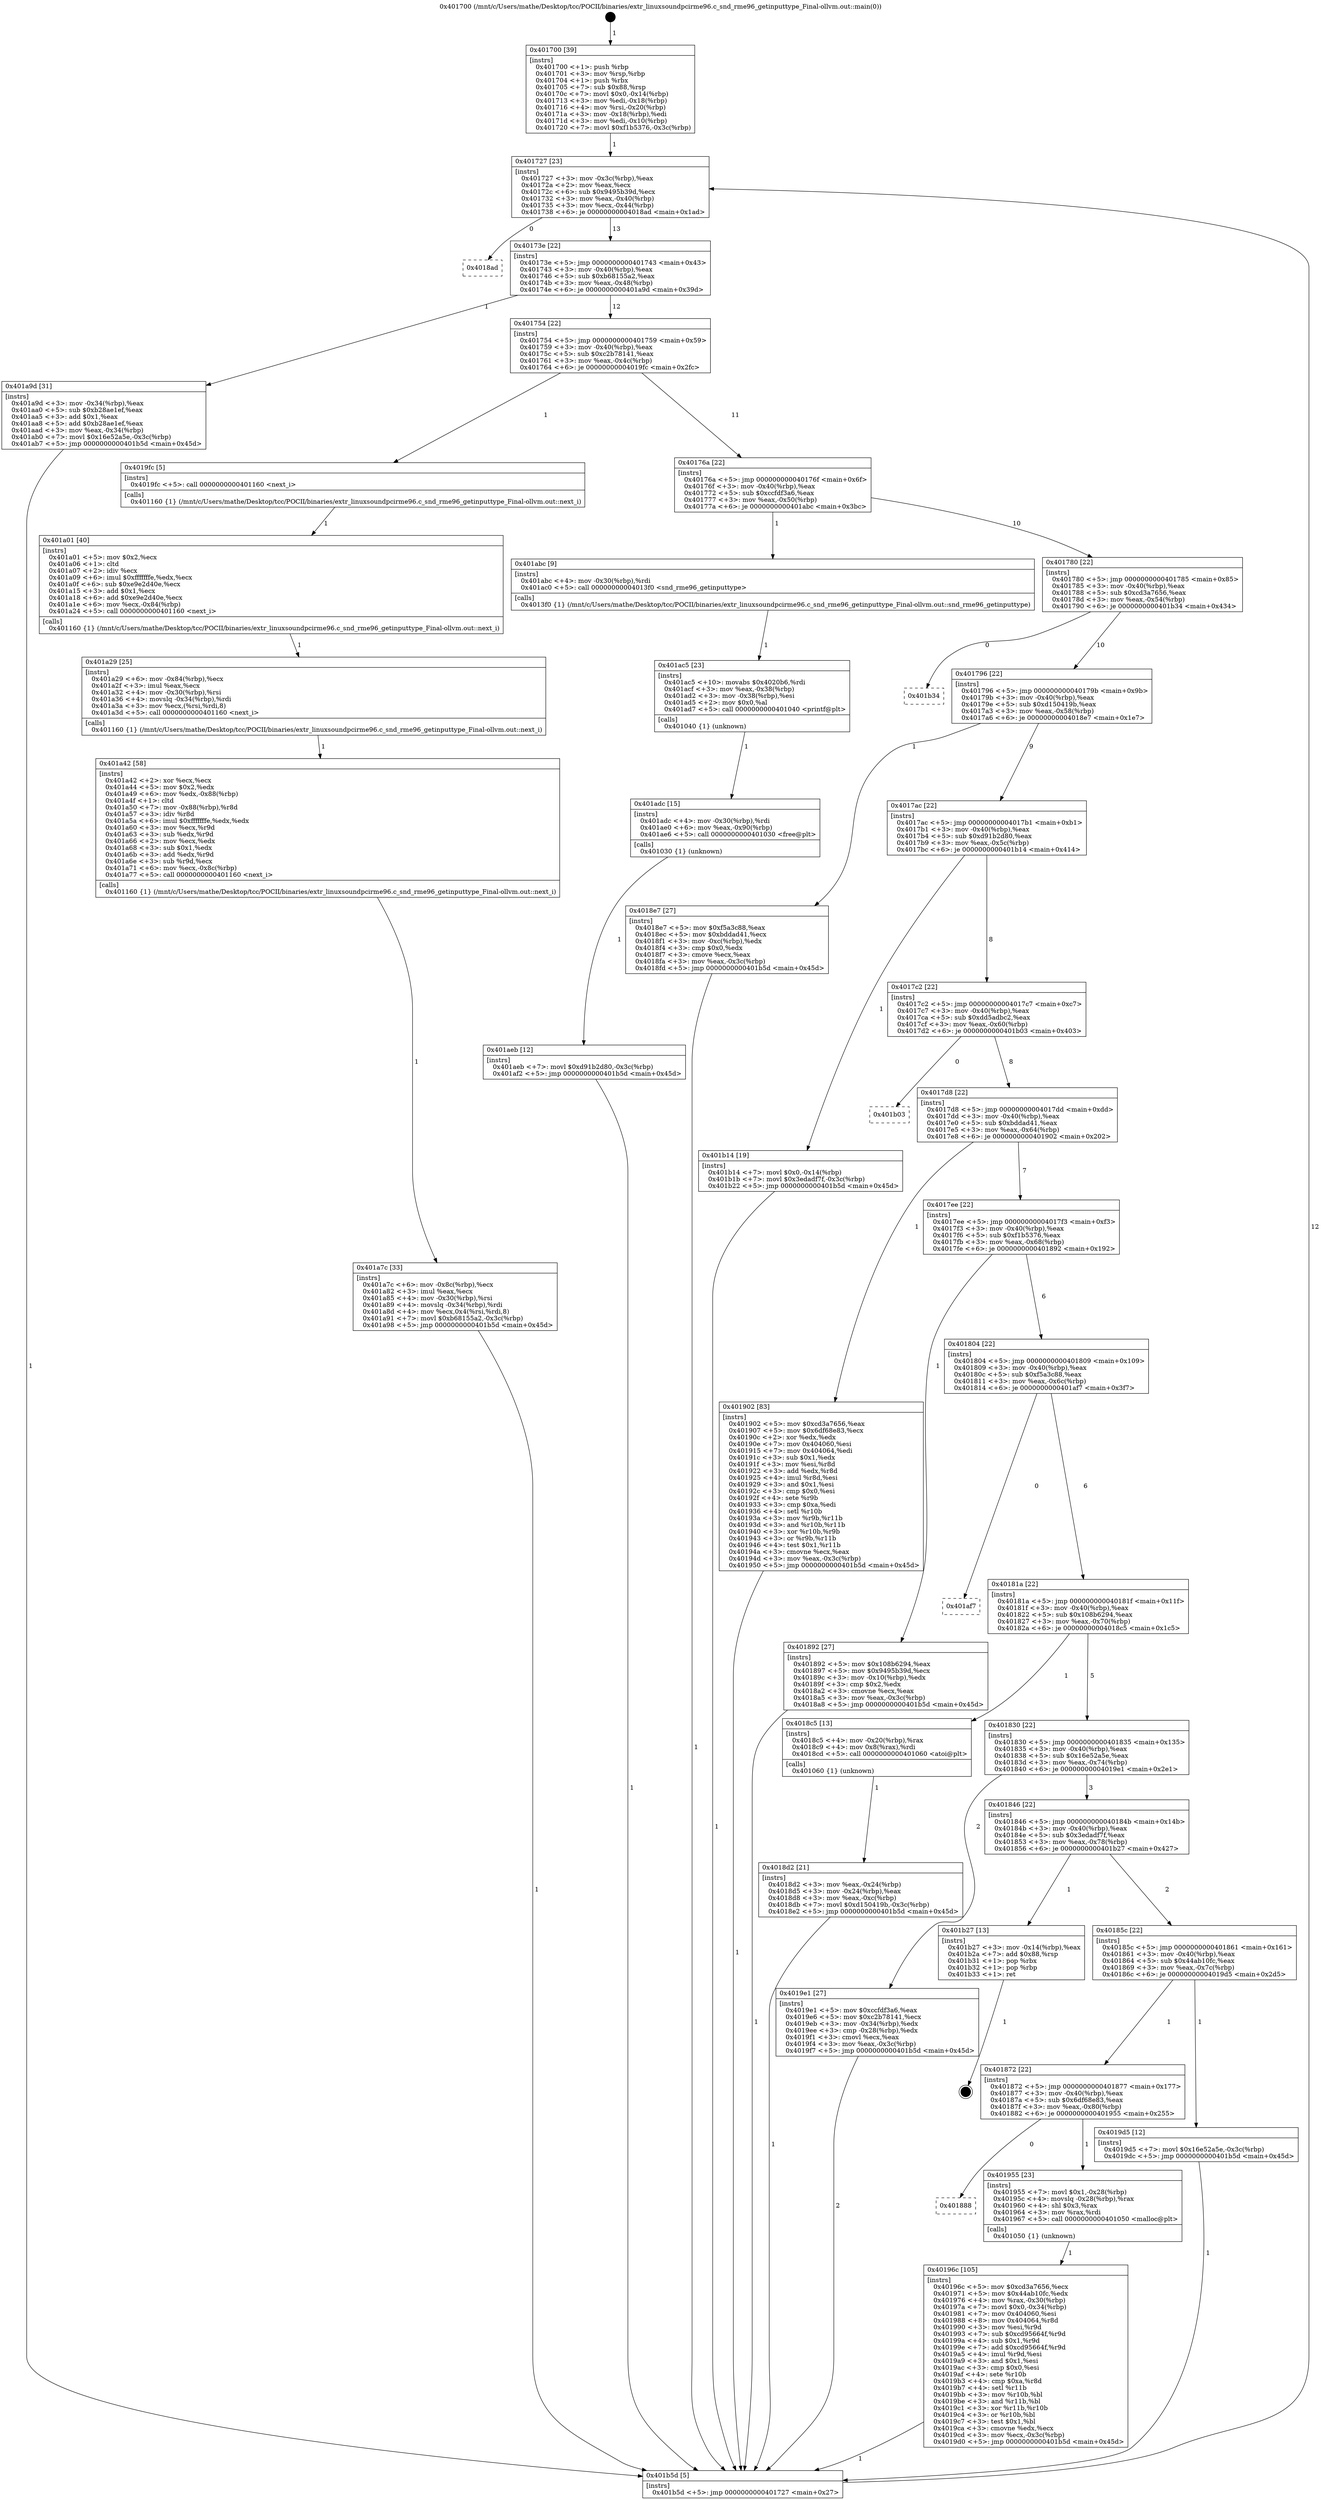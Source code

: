 digraph "0x401700" {
  label = "0x401700 (/mnt/c/Users/mathe/Desktop/tcc/POCII/binaries/extr_linuxsoundpcirme96.c_snd_rme96_getinputtype_Final-ollvm.out::main(0))"
  labelloc = "t"
  node[shape=record]

  Entry [label="",width=0.3,height=0.3,shape=circle,fillcolor=black,style=filled]
  "0x401727" [label="{
     0x401727 [23]\l
     | [instrs]\l
     &nbsp;&nbsp;0x401727 \<+3\>: mov -0x3c(%rbp),%eax\l
     &nbsp;&nbsp;0x40172a \<+2\>: mov %eax,%ecx\l
     &nbsp;&nbsp;0x40172c \<+6\>: sub $0x9495b39d,%ecx\l
     &nbsp;&nbsp;0x401732 \<+3\>: mov %eax,-0x40(%rbp)\l
     &nbsp;&nbsp;0x401735 \<+3\>: mov %ecx,-0x44(%rbp)\l
     &nbsp;&nbsp;0x401738 \<+6\>: je 00000000004018ad \<main+0x1ad\>\l
  }"]
  "0x4018ad" [label="{
     0x4018ad\l
  }", style=dashed]
  "0x40173e" [label="{
     0x40173e [22]\l
     | [instrs]\l
     &nbsp;&nbsp;0x40173e \<+5\>: jmp 0000000000401743 \<main+0x43\>\l
     &nbsp;&nbsp;0x401743 \<+3\>: mov -0x40(%rbp),%eax\l
     &nbsp;&nbsp;0x401746 \<+5\>: sub $0xb68155a2,%eax\l
     &nbsp;&nbsp;0x40174b \<+3\>: mov %eax,-0x48(%rbp)\l
     &nbsp;&nbsp;0x40174e \<+6\>: je 0000000000401a9d \<main+0x39d\>\l
  }"]
  Exit [label="",width=0.3,height=0.3,shape=circle,fillcolor=black,style=filled,peripheries=2]
  "0x401a9d" [label="{
     0x401a9d [31]\l
     | [instrs]\l
     &nbsp;&nbsp;0x401a9d \<+3\>: mov -0x34(%rbp),%eax\l
     &nbsp;&nbsp;0x401aa0 \<+5\>: sub $0xb28ae1ef,%eax\l
     &nbsp;&nbsp;0x401aa5 \<+3\>: add $0x1,%eax\l
     &nbsp;&nbsp;0x401aa8 \<+5\>: add $0xb28ae1ef,%eax\l
     &nbsp;&nbsp;0x401aad \<+3\>: mov %eax,-0x34(%rbp)\l
     &nbsp;&nbsp;0x401ab0 \<+7\>: movl $0x16e52a5e,-0x3c(%rbp)\l
     &nbsp;&nbsp;0x401ab7 \<+5\>: jmp 0000000000401b5d \<main+0x45d\>\l
  }"]
  "0x401754" [label="{
     0x401754 [22]\l
     | [instrs]\l
     &nbsp;&nbsp;0x401754 \<+5\>: jmp 0000000000401759 \<main+0x59\>\l
     &nbsp;&nbsp;0x401759 \<+3\>: mov -0x40(%rbp),%eax\l
     &nbsp;&nbsp;0x40175c \<+5\>: sub $0xc2b78141,%eax\l
     &nbsp;&nbsp;0x401761 \<+3\>: mov %eax,-0x4c(%rbp)\l
     &nbsp;&nbsp;0x401764 \<+6\>: je 00000000004019fc \<main+0x2fc\>\l
  }"]
  "0x401aeb" [label="{
     0x401aeb [12]\l
     | [instrs]\l
     &nbsp;&nbsp;0x401aeb \<+7\>: movl $0xd91b2d80,-0x3c(%rbp)\l
     &nbsp;&nbsp;0x401af2 \<+5\>: jmp 0000000000401b5d \<main+0x45d\>\l
  }"]
  "0x4019fc" [label="{
     0x4019fc [5]\l
     | [instrs]\l
     &nbsp;&nbsp;0x4019fc \<+5\>: call 0000000000401160 \<next_i\>\l
     | [calls]\l
     &nbsp;&nbsp;0x401160 \{1\} (/mnt/c/Users/mathe/Desktop/tcc/POCII/binaries/extr_linuxsoundpcirme96.c_snd_rme96_getinputtype_Final-ollvm.out::next_i)\l
  }"]
  "0x40176a" [label="{
     0x40176a [22]\l
     | [instrs]\l
     &nbsp;&nbsp;0x40176a \<+5\>: jmp 000000000040176f \<main+0x6f\>\l
     &nbsp;&nbsp;0x40176f \<+3\>: mov -0x40(%rbp),%eax\l
     &nbsp;&nbsp;0x401772 \<+5\>: sub $0xccfdf3a6,%eax\l
     &nbsp;&nbsp;0x401777 \<+3\>: mov %eax,-0x50(%rbp)\l
     &nbsp;&nbsp;0x40177a \<+6\>: je 0000000000401abc \<main+0x3bc\>\l
  }"]
  "0x401adc" [label="{
     0x401adc [15]\l
     | [instrs]\l
     &nbsp;&nbsp;0x401adc \<+4\>: mov -0x30(%rbp),%rdi\l
     &nbsp;&nbsp;0x401ae0 \<+6\>: mov %eax,-0x90(%rbp)\l
     &nbsp;&nbsp;0x401ae6 \<+5\>: call 0000000000401030 \<free@plt\>\l
     | [calls]\l
     &nbsp;&nbsp;0x401030 \{1\} (unknown)\l
  }"]
  "0x401abc" [label="{
     0x401abc [9]\l
     | [instrs]\l
     &nbsp;&nbsp;0x401abc \<+4\>: mov -0x30(%rbp),%rdi\l
     &nbsp;&nbsp;0x401ac0 \<+5\>: call 00000000004013f0 \<snd_rme96_getinputtype\>\l
     | [calls]\l
     &nbsp;&nbsp;0x4013f0 \{1\} (/mnt/c/Users/mathe/Desktop/tcc/POCII/binaries/extr_linuxsoundpcirme96.c_snd_rme96_getinputtype_Final-ollvm.out::snd_rme96_getinputtype)\l
  }"]
  "0x401780" [label="{
     0x401780 [22]\l
     | [instrs]\l
     &nbsp;&nbsp;0x401780 \<+5\>: jmp 0000000000401785 \<main+0x85\>\l
     &nbsp;&nbsp;0x401785 \<+3\>: mov -0x40(%rbp),%eax\l
     &nbsp;&nbsp;0x401788 \<+5\>: sub $0xcd3a7656,%eax\l
     &nbsp;&nbsp;0x40178d \<+3\>: mov %eax,-0x54(%rbp)\l
     &nbsp;&nbsp;0x401790 \<+6\>: je 0000000000401b34 \<main+0x434\>\l
  }"]
  "0x401ac5" [label="{
     0x401ac5 [23]\l
     | [instrs]\l
     &nbsp;&nbsp;0x401ac5 \<+10\>: movabs $0x4020b6,%rdi\l
     &nbsp;&nbsp;0x401acf \<+3\>: mov %eax,-0x38(%rbp)\l
     &nbsp;&nbsp;0x401ad2 \<+3\>: mov -0x38(%rbp),%esi\l
     &nbsp;&nbsp;0x401ad5 \<+2\>: mov $0x0,%al\l
     &nbsp;&nbsp;0x401ad7 \<+5\>: call 0000000000401040 \<printf@plt\>\l
     | [calls]\l
     &nbsp;&nbsp;0x401040 \{1\} (unknown)\l
  }"]
  "0x401b34" [label="{
     0x401b34\l
  }", style=dashed]
  "0x401796" [label="{
     0x401796 [22]\l
     | [instrs]\l
     &nbsp;&nbsp;0x401796 \<+5\>: jmp 000000000040179b \<main+0x9b\>\l
     &nbsp;&nbsp;0x40179b \<+3\>: mov -0x40(%rbp),%eax\l
     &nbsp;&nbsp;0x40179e \<+5\>: sub $0xd150419b,%eax\l
     &nbsp;&nbsp;0x4017a3 \<+3\>: mov %eax,-0x58(%rbp)\l
     &nbsp;&nbsp;0x4017a6 \<+6\>: je 00000000004018e7 \<main+0x1e7\>\l
  }"]
  "0x401a7c" [label="{
     0x401a7c [33]\l
     | [instrs]\l
     &nbsp;&nbsp;0x401a7c \<+6\>: mov -0x8c(%rbp),%ecx\l
     &nbsp;&nbsp;0x401a82 \<+3\>: imul %eax,%ecx\l
     &nbsp;&nbsp;0x401a85 \<+4\>: mov -0x30(%rbp),%rsi\l
     &nbsp;&nbsp;0x401a89 \<+4\>: movslq -0x34(%rbp),%rdi\l
     &nbsp;&nbsp;0x401a8d \<+4\>: mov %ecx,0x4(%rsi,%rdi,8)\l
     &nbsp;&nbsp;0x401a91 \<+7\>: movl $0xb68155a2,-0x3c(%rbp)\l
     &nbsp;&nbsp;0x401a98 \<+5\>: jmp 0000000000401b5d \<main+0x45d\>\l
  }"]
  "0x4018e7" [label="{
     0x4018e7 [27]\l
     | [instrs]\l
     &nbsp;&nbsp;0x4018e7 \<+5\>: mov $0xf5a3c88,%eax\l
     &nbsp;&nbsp;0x4018ec \<+5\>: mov $0xbddad41,%ecx\l
     &nbsp;&nbsp;0x4018f1 \<+3\>: mov -0xc(%rbp),%edx\l
     &nbsp;&nbsp;0x4018f4 \<+3\>: cmp $0x0,%edx\l
     &nbsp;&nbsp;0x4018f7 \<+3\>: cmove %ecx,%eax\l
     &nbsp;&nbsp;0x4018fa \<+3\>: mov %eax,-0x3c(%rbp)\l
     &nbsp;&nbsp;0x4018fd \<+5\>: jmp 0000000000401b5d \<main+0x45d\>\l
  }"]
  "0x4017ac" [label="{
     0x4017ac [22]\l
     | [instrs]\l
     &nbsp;&nbsp;0x4017ac \<+5\>: jmp 00000000004017b1 \<main+0xb1\>\l
     &nbsp;&nbsp;0x4017b1 \<+3\>: mov -0x40(%rbp),%eax\l
     &nbsp;&nbsp;0x4017b4 \<+5\>: sub $0xd91b2d80,%eax\l
     &nbsp;&nbsp;0x4017b9 \<+3\>: mov %eax,-0x5c(%rbp)\l
     &nbsp;&nbsp;0x4017bc \<+6\>: je 0000000000401b14 \<main+0x414\>\l
  }"]
  "0x401a42" [label="{
     0x401a42 [58]\l
     | [instrs]\l
     &nbsp;&nbsp;0x401a42 \<+2\>: xor %ecx,%ecx\l
     &nbsp;&nbsp;0x401a44 \<+5\>: mov $0x2,%edx\l
     &nbsp;&nbsp;0x401a49 \<+6\>: mov %edx,-0x88(%rbp)\l
     &nbsp;&nbsp;0x401a4f \<+1\>: cltd\l
     &nbsp;&nbsp;0x401a50 \<+7\>: mov -0x88(%rbp),%r8d\l
     &nbsp;&nbsp;0x401a57 \<+3\>: idiv %r8d\l
     &nbsp;&nbsp;0x401a5a \<+6\>: imul $0xfffffffe,%edx,%edx\l
     &nbsp;&nbsp;0x401a60 \<+3\>: mov %ecx,%r9d\l
     &nbsp;&nbsp;0x401a63 \<+3\>: sub %edx,%r9d\l
     &nbsp;&nbsp;0x401a66 \<+2\>: mov %ecx,%edx\l
     &nbsp;&nbsp;0x401a68 \<+3\>: sub $0x1,%edx\l
     &nbsp;&nbsp;0x401a6b \<+3\>: add %edx,%r9d\l
     &nbsp;&nbsp;0x401a6e \<+3\>: sub %r9d,%ecx\l
     &nbsp;&nbsp;0x401a71 \<+6\>: mov %ecx,-0x8c(%rbp)\l
     &nbsp;&nbsp;0x401a77 \<+5\>: call 0000000000401160 \<next_i\>\l
     | [calls]\l
     &nbsp;&nbsp;0x401160 \{1\} (/mnt/c/Users/mathe/Desktop/tcc/POCII/binaries/extr_linuxsoundpcirme96.c_snd_rme96_getinputtype_Final-ollvm.out::next_i)\l
  }"]
  "0x401b14" [label="{
     0x401b14 [19]\l
     | [instrs]\l
     &nbsp;&nbsp;0x401b14 \<+7\>: movl $0x0,-0x14(%rbp)\l
     &nbsp;&nbsp;0x401b1b \<+7\>: movl $0x3edadf7f,-0x3c(%rbp)\l
     &nbsp;&nbsp;0x401b22 \<+5\>: jmp 0000000000401b5d \<main+0x45d\>\l
  }"]
  "0x4017c2" [label="{
     0x4017c2 [22]\l
     | [instrs]\l
     &nbsp;&nbsp;0x4017c2 \<+5\>: jmp 00000000004017c7 \<main+0xc7\>\l
     &nbsp;&nbsp;0x4017c7 \<+3\>: mov -0x40(%rbp),%eax\l
     &nbsp;&nbsp;0x4017ca \<+5\>: sub $0xdd5adbc2,%eax\l
     &nbsp;&nbsp;0x4017cf \<+3\>: mov %eax,-0x60(%rbp)\l
     &nbsp;&nbsp;0x4017d2 \<+6\>: je 0000000000401b03 \<main+0x403\>\l
  }"]
  "0x401a29" [label="{
     0x401a29 [25]\l
     | [instrs]\l
     &nbsp;&nbsp;0x401a29 \<+6\>: mov -0x84(%rbp),%ecx\l
     &nbsp;&nbsp;0x401a2f \<+3\>: imul %eax,%ecx\l
     &nbsp;&nbsp;0x401a32 \<+4\>: mov -0x30(%rbp),%rsi\l
     &nbsp;&nbsp;0x401a36 \<+4\>: movslq -0x34(%rbp),%rdi\l
     &nbsp;&nbsp;0x401a3a \<+3\>: mov %ecx,(%rsi,%rdi,8)\l
     &nbsp;&nbsp;0x401a3d \<+5\>: call 0000000000401160 \<next_i\>\l
     | [calls]\l
     &nbsp;&nbsp;0x401160 \{1\} (/mnt/c/Users/mathe/Desktop/tcc/POCII/binaries/extr_linuxsoundpcirme96.c_snd_rme96_getinputtype_Final-ollvm.out::next_i)\l
  }"]
  "0x401b03" [label="{
     0x401b03\l
  }", style=dashed]
  "0x4017d8" [label="{
     0x4017d8 [22]\l
     | [instrs]\l
     &nbsp;&nbsp;0x4017d8 \<+5\>: jmp 00000000004017dd \<main+0xdd\>\l
     &nbsp;&nbsp;0x4017dd \<+3\>: mov -0x40(%rbp),%eax\l
     &nbsp;&nbsp;0x4017e0 \<+5\>: sub $0xbddad41,%eax\l
     &nbsp;&nbsp;0x4017e5 \<+3\>: mov %eax,-0x64(%rbp)\l
     &nbsp;&nbsp;0x4017e8 \<+6\>: je 0000000000401902 \<main+0x202\>\l
  }"]
  "0x401a01" [label="{
     0x401a01 [40]\l
     | [instrs]\l
     &nbsp;&nbsp;0x401a01 \<+5\>: mov $0x2,%ecx\l
     &nbsp;&nbsp;0x401a06 \<+1\>: cltd\l
     &nbsp;&nbsp;0x401a07 \<+2\>: idiv %ecx\l
     &nbsp;&nbsp;0x401a09 \<+6\>: imul $0xfffffffe,%edx,%ecx\l
     &nbsp;&nbsp;0x401a0f \<+6\>: sub $0xe9e2d40e,%ecx\l
     &nbsp;&nbsp;0x401a15 \<+3\>: add $0x1,%ecx\l
     &nbsp;&nbsp;0x401a18 \<+6\>: add $0xe9e2d40e,%ecx\l
     &nbsp;&nbsp;0x401a1e \<+6\>: mov %ecx,-0x84(%rbp)\l
     &nbsp;&nbsp;0x401a24 \<+5\>: call 0000000000401160 \<next_i\>\l
     | [calls]\l
     &nbsp;&nbsp;0x401160 \{1\} (/mnt/c/Users/mathe/Desktop/tcc/POCII/binaries/extr_linuxsoundpcirme96.c_snd_rme96_getinputtype_Final-ollvm.out::next_i)\l
  }"]
  "0x401902" [label="{
     0x401902 [83]\l
     | [instrs]\l
     &nbsp;&nbsp;0x401902 \<+5\>: mov $0xcd3a7656,%eax\l
     &nbsp;&nbsp;0x401907 \<+5\>: mov $0x6df68e83,%ecx\l
     &nbsp;&nbsp;0x40190c \<+2\>: xor %edx,%edx\l
     &nbsp;&nbsp;0x40190e \<+7\>: mov 0x404060,%esi\l
     &nbsp;&nbsp;0x401915 \<+7\>: mov 0x404064,%edi\l
     &nbsp;&nbsp;0x40191c \<+3\>: sub $0x1,%edx\l
     &nbsp;&nbsp;0x40191f \<+3\>: mov %esi,%r8d\l
     &nbsp;&nbsp;0x401922 \<+3\>: add %edx,%r8d\l
     &nbsp;&nbsp;0x401925 \<+4\>: imul %r8d,%esi\l
     &nbsp;&nbsp;0x401929 \<+3\>: and $0x1,%esi\l
     &nbsp;&nbsp;0x40192c \<+3\>: cmp $0x0,%esi\l
     &nbsp;&nbsp;0x40192f \<+4\>: sete %r9b\l
     &nbsp;&nbsp;0x401933 \<+3\>: cmp $0xa,%edi\l
     &nbsp;&nbsp;0x401936 \<+4\>: setl %r10b\l
     &nbsp;&nbsp;0x40193a \<+3\>: mov %r9b,%r11b\l
     &nbsp;&nbsp;0x40193d \<+3\>: and %r10b,%r11b\l
     &nbsp;&nbsp;0x401940 \<+3\>: xor %r10b,%r9b\l
     &nbsp;&nbsp;0x401943 \<+3\>: or %r9b,%r11b\l
     &nbsp;&nbsp;0x401946 \<+4\>: test $0x1,%r11b\l
     &nbsp;&nbsp;0x40194a \<+3\>: cmovne %ecx,%eax\l
     &nbsp;&nbsp;0x40194d \<+3\>: mov %eax,-0x3c(%rbp)\l
     &nbsp;&nbsp;0x401950 \<+5\>: jmp 0000000000401b5d \<main+0x45d\>\l
  }"]
  "0x4017ee" [label="{
     0x4017ee [22]\l
     | [instrs]\l
     &nbsp;&nbsp;0x4017ee \<+5\>: jmp 00000000004017f3 \<main+0xf3\>\l
     &nbsp;&nbsp;0x4017f3 \<+3\>: mov -0x40(%rbp),%eax\l
     &nbsp;&nbsp;0x4017f6 \<+5\>: sub $0xf1b5376,%eax\l
     &nbsp;&nbsp;0x4017fb \<+3\>: mov %eax,-0x68(%rbp)\l
     &nbsp;&nbsp;0x4017fe \<+6\>: je 0000000000401892 \<main+0x192\>\l
  }"]
  "0x40196c" [label="{
     0x40196c [105]\l
     | [instrs]\l
     &nbsp;&nbsp;0x40196c \<+5\>: mov $0xcd3a7656,%ecx\l
     &nbsp;&nbsp;0x401971 \<+5\>: mov $0x44ab10fc,%edx\l
     &nbsp;&nbsp;0x401976 \<+4\>: mov %rax,-0x30(%rbp)\l
     &nbsp;&nbsp;0x40197a \<+7\>: movl $0x0,-0x34(%rbp)\l
     &nbsp;&nbsp;0x401981 \<+7\>: mov 0x404060,%esi\l
     &nbsp;&nbsp;0x401988 \<+8\>: mov 0x404064,%r8d\l
     &nbsp;&nbsp;0x401990 \<+3\>: mov %esi,%r9d\l
     &nbsp;&nbsp;0x401993 \<+7\>: sub $0xcd95664f,%r9d\l
     &nbsp;&nbsp;0x40199a \<+4\>: sub $0x1,%r9d\l
     &nbsp;&nbsp;0x40199e \<+7\>: add $0xcd95664f,%r9d\l
     &nbsp;&nbsp;0x4019a5 \<+4\>: imul %r9d,%esi\l
     &nbsp;&nbsp;0x4019a9 \<+3\>: and $0x1,%esi\l
     &nbsp;&nbsp;0x4019ac \<+3\>: cmp $0x0,%esi\l
     &nbsp;&nbsp;0x4019af \<+4\>: sete %r10b\l
     &nbsp;&nbsp;0x4019b3 \<+4\>: cmp $0xa,%r8d\l
     &nbsp;&nbsp;0x4019b7 \<+4\>: setl %r11b\l
     &nbsp;&nbsp;0x4019bb \<+3\>: mov %r10b,%bl\l
     &nbsp;&nbsp;0x4019be \<+3\>: and %r11b,%bl\l
     &nbsp;&nbsp;0x4019c1 \<+3\>: xor %r11b,%r10b\l
     &nbsp;&nbsp;0x4019c4 \<+3\>: or %r10b,%bl\l
     &nbsp;&nbsp;0x4019c7 \<+3\>: test $0x1,%bl\l
     &nbsp;&nbsp;0x4019ca \<+3\>: cmovne %edx,%ecx\l
     &nbsp;&nbsp;0x4019cd \<+3\>: mov %ecx,-0x3c(%rbp)\l
     &nbsp;&nbsp;0x4019d0 \<+5\>: jmp 0000000000401b5d \<main+0x45d\>\l
  }"]
  "0x401892" [label="{
     0x401892 [27]\l
     | [instrs]\l
     &nbsp;&nbsp;0x401892 \<+5\>: mov $0x108b6294,%eax\l
     &nbsp;&nbsp;0x401897 \<+5\>: mov $0x9495b39d,%ecx\l
     &nbsp;&nbsp;0x40189c \<+3\>: mov -0x10(%rbp),%edx\l
     &nbsp;&nbsp;0x40189f \<+3\>: cmp $0x2,%edx\l
     &nbsp;&nbsp;0x4018a2 \<+3\>: cmovne %ecx,%eax\l
     &nbsp;&nbsp;0x4018a5 \<+3\>: mov %eax,-0x3c(%rbp)\l
     &nbsp;&nbsp;0x4018a8 \<+5\>: jmp 0000000000401b5d \<main+0x45d\>\l
  }"]
  "0x401804" [label="{
     0x401804 [22]\l
     | [instrs]\l
     &nbsp;&nbsp;0x401804 \<+5\>: jmp 0000000000401809 \<main+0x109\>\l
     &nbsp;&nbsp;0x401809 \<+3\>: mov -0x40(%rbp),%eax\l
     &nbsp;&nbsp;0x40180c \<+5\>: sub $0xf5a3c88,%eax\l
     &nbsp;&nbsp;0x401811 \<+3\>: mov %eax,-0x6c(%rbp)\l
     &nbsp;&nbsp;0x401814 \<+6\>: je 0000000000401af7 \<main+0x3f7\>\l
  }"]
  "0x401b5d" [label="{
     0x401b5d [5]\l
     | [instrs]\l
     &nbsp;&nbsp;0x401b5d \<+5\>: jmp 0000000000401727 \<main+0x27\>\l
  }"]
  "0x401700" [label="{
     0x401700 [39]\l
     | [instrs]\l
     &nbsp;&nbsp;0x401700 \<+1\>: push %rbp\l
     &nbsp;&nbsp;0x401701 \<+3\>: mov %rsp,%rbp\l
     &nbsp;&nbsp;0x401704 \<+1\>: push %rbx\l
     &nbsp;&nbsp;0x401705 \<+7\>: sub $0x88,%rsp\l
     &nbsp;&nbsp;0x40170c \<+7\>: movl $0x0,-0x14(%rbp)\l
     &nbsp;&nbsp;0x401713 \<+3\>: mov %edi,-0x18(%rbp)\l
     &nbsp;&nbsp;0x401716 \<+4\>: mov %rsi,-0x20(%rbp)\l
     &nbsp;&nbsp;0x40171a \<+3\>: mov -0x18(%rbp),%edi\l
     &nbsp;&nbsp;0x40171d \<+3\>: mov %edi,-0x10(%rbp)\l
     &nbsp;&nbsp;0x401720 \<+7\>: movl $0xf1b5376,-0x3c(%rbp)\l
  }"]
  "0x401888" [label="{
     0x401888\l
  }", style=dashed]
  "0x401af7" [label="{
     0x401af7\l
  }", style=dashed]
  "0x40181a" [label="{
     0x40181a [22]\l
     | [instrs]\l
     &nbsp;&nbsp;0x40181a \<+5\>: jmp 000000000040181f \<main+0x11f\>\l
     &nbsp;&nbsp;0x40181f \<+3\>: mov -0x40(%rbp),%eax\l
     &nbsp;&nbsp;0x401822 \<+5\>: sub $0x108b6294,%eax\l
     &nbsp;&nbsp;0x401827 \<+3\>: mov %eax,-0x70(%rbp)\l
     &nbsp;&nbsp;0x40182a \<+6\>: je 00000000004018c5 \<main+0x1c5\>\l
  }"]
  "0x401955" [label="{
     0x401955 [23]\l
     | [instrs]\l
     &nbsp;&nbsp;0x401955 \<+7\>: movl $0x1,-0x28(%rbp)\l
     &nbsp;&nbsp;0x40195c \<+4\>: movslq -0x28(%rbp),%rax\l
     &nbsp;&nbsp;0x401960 \<+4\>: shl $0x3,%rax\l
     &nbsp;&nbsp;0x401964 \<+3\>: mov %rax,%rdi\l
     &nbsp;&nbsp;0x401967 \<+5\>: call 0000000000401050 \<malloc@plt\>\l
     | [calls]\l
     &nbsp;&nbsp;0x401050 \{1\} (unknown)\l
  }"]
  "0x4018c5" [label="{
     0x4018c5 [13]\l
     | [instrs]\l
     &nbsp;&nbsp;0x4018c5 \<+4\>: mov -0x20(%rbp),%rax\l
     &nbsp;&nbsp;0x4018c9 \<+4\>: mov 0x8(%rax),%rdi\l
     &nbsp;&nbsp;0x4018cd \<+5\>: call 0000000000401060 \<atoi@plt\>\l
     | [calls]\l
     &nbsp;&nbsp;0x401060 \{1\} (unknown)\l
  }"]
  "0x401830" [label="{
     0x401830 [22]\l
     | [instrs]\l
     &nbsp;&nbsp;0x401830 \<+5\>: jmp 0000000000401835 \<main+0x135\>\l
     &nbsp;&nbsp;0x401835 \<+3\>: mov -0x40(%rbp),%eax\l
     &nbsp;&nbsp;0x401838 \<+5\>: sub $0x16e52a5e,%eax\l
     &nbsp;&nbsp;0x40183d \<+3\>: mov %eax,-0x74(%rbp)\l
     &nbsp;&nbsp;0x401840 \<+6\>: je 00000000004019e1 \<main+0x2e1\>\l
  }"]
  "0x4018d2" [label="{
     0x4018d2 [21]\l
     | [instrs]\l
     &nbsp;&nbsp;0x4018d2 \<+3\>: mov %eax,-0x24(%rbp)\l
     &nbsp;&nbsp;0x4018d5 \<+3\>: mov -0x24(%rbp),%eax\l
     &nbsp;&nbsp;0x4018d8 \<+3\>: mov %eax,-0xc(%rbp)\l
     &nbsp;&nbsp;0x4018db \<+7\>: movl $0xd150419b,-0x3c(%rbp)\l
     &nbsp;&nbsp;0x4018e2 \<+5\>: jmp 0000000000401b5d \<main+0x45d\>\l
  }"]
  "0x401872" [label="{
     0x401872 [22]\l
     | [instrs]\l
     &nbsp;&nbsp;0x401872 \<+5\>: jmp 0000000000401877 \<main+0x177\>\l
     &nbsp;&nbsp;0x401877 \<+3\>: mov -0x40(%rbp),%eax\l
     &nbsp;&nbsp;0x40187a \<+5\>: sub $0x6df68e83,%eax\l
     &nbsp;&nbsp;0x40187f \<+3\>: mov %eax,-0x80(%rbp)\l
     &nbsp;&nbsp;0x401882 \<+6\>: je 0000000000401955 \<main+0x255\>\l
  }"]
  "0x4019e1" [label="{
     0x4019e1 [27]\l
     | [instrs]\l
     &nbsp;&nbsp;0x4019e1 \<+5\>: mov $0xccfdf3a6,%eax\l
     &nbsp;&nbsp;0x4019e6 \<+5\>: mov $0xc2b78141,%ecx\l
     &nbsp;&nbsp;0x4019eb \<+3\>: mov -0x34(%rbp),%edx\l
     &nbsp;&nbsp;0x4019ee \<+3\>: cmp -0x28(%rbp),%edx\l
     &nbsp;&nbsp;0x4019f1 \<+3\>: cmovl %ecx,%eax\l
     &nbsp;&nbsp;0x4019f4 \<+3\>: mov %eax,-0x3c(%rbp)\l
     &nbsp;&nbsp;0x4019f7 \<+5\>: jmp 0000000000401b5d \<main+0x45d\>\l
  }"]
  "0x401846" [label="{
     0x401846 [22]\l
     | [instrs]\l
     &nbsp;&nbsp;0x401846 \<+5\>: jmp 000000000040184b \<main+0x14b\>\l
     &nbsp;&nbsp;0x40184b \<+3\>: mov -0x40(%rbp),%eax\l
     &nbsp;&nbsp;0x40184e \<+5\>: sub $0x3edadf7f,%eax\l
     &nbsp;&nbsp;0x401853 \<+3\>: mov %eax,-0x78(%rbp)\l
     &nbsp;&nbsp;0x401856 \<+6\>: je 0000000000401b27 \<main+0x427\>\l
  }"]
  "0x4019d5" [label="{
     0x4019d5 [12]\l
     | [instrs]\l
     &nbsp;&nbsp;0x4019d5 \<+7\>: movl $0x16e52a5e,-0x3c(%rbp)\l
     &nbsp;&nbsp;0x4019dc \<+5\>: jmp 0000000000401b5d \<main+0x45d\>\l
  }"]
  "0x401b27" [label="{
     0x401b27 [13]\l
     | [instrs]\l
     &nbsp;&nbsp;0x401b27 \<+3\>: mov -0x14(%rbp),%eax\l
     &nbsp;&nbsp;0x401b2a \<+7\>: add $0x88,%rsp\l
     &nbsp;&nbsp;0x401b31 \<+1\>: pop %rbx\l
     &nbsp;&nbsp;0x401b32 \<+1\>: pop %rbp\l
     &nbsp;&nbsp;0x401b33 \<+1\>: ret\l
  }"]
  "0x40185c" [label="{
     0x40185c [22]\l
     | [instrs]\l
     &nbsp;&nbsp;0x40185c \<+5\>: jmp 0000000000401861 \<main+0x161\>\l
     &nbsp;&nbsp;0x401861 \<+3\>: mov -0x40(%rbp),%eax\l
     &nbsp;&nbsp;0x401864 \<+5\>: sub $0x44ab10fc,%eax\l
     &nbsp;&nbsp;0x401869 \<+3\>: mov %eax,-0x7c(%rbp)\l
     &nbsp;&nbsp;0x40186c \<+6\>: je 00000000004019d5 \<main+0x2d5\>\l
  }"]
  Entry -> "0x401700" [label=" 1"]
  "0x401727" -> "0x4018ad" [label=" 0"]
  "0x401727" -> "0x40173e" [label=" 13"]
  "0x401b27" -> Exit [label=" 1"]
  "0x40173e" -> "0x401a9d" [label=" 1"]
  "0x40173e" -> "0x401754" [label=" 12"]
  "0x401b14" -> "0x401b5d" [label=" 1"]
  "0x401754" -> "0x4019fc" [label=" 1"]
  "0x401754" -> "0x40176a" [label=" 11"]
  "0x401aeb" -> "0x401b5d" [label=" 1"]
  "0x40176a" -> "0x401abc" [label=" 1"]
  "0x40176a" -> "0x401780" [label=" 10"]
  "0x401adc" -> "0x401aeb" [label=" 1"]
  "0x401780" -> "0x401b34" [label=" 0"]
  "0x401780" -> "0x401796" [label=" 10"]
  "0x401ac5" -> "0x401adc" [label=" 1"]
  "0x401796" -> "0x4018e7" [label=" 1"]
  "0x401796" -> "0x4017ac" [label=" 9"]
  "0x401abc" -> "0x401ac5" [label=" 1"]
  "0x4017ac" -> "0x401b14" [label=" 1"]
  "0x4017ac" -> "0x4017c2" [label=" 8"]
  "0x401a9d" -> "0x401b5d" [label=" 1"]
  "0x4017c2" -> "0x401b03" [label=" 0"]
  "0x4017c2" -> "0x4017d8" [label=" 8"]
  "0x401a7c" -> "0x401b5d" [label=" 1"]
  "0x4017d8" -> "0x401902" [label=" 1"]
  "0x4017d8" -> "0x4017ee" [label=" 7"]
  "0x401a42" -> "0x401a7c" [label=" 1"]
  "0x4017ee" -> "0x401892" [label=" 1"]
  "0x4017ee" -> "0x401804" [label=" 6"]
  "0x401892" -> "0x401b5d" [label=" 1"]
  "0x401700" -> "0x401727" [label=" 1"]
  "0x401b5d" -> "0x401727" [label=" 12"]
  "0x401a29" -> "0x401a42" [label=" 1"]
  "0x401804" -> "0x401af7" [label=" 0"]
  "0x401804" -> "0x40181a" [label=" 6"]
  "0x401a01" -> "0x401a29" [label=" 1"]
  "0x40181a" -> "0x4018c5" [label=" 1"]
  "0x40181a" -> "0x401830" [label=" 5"]
  "0x4018c5" -> "0x4018d2" [label=" 1"]
  "0x4018d2" -> "0x401b5d" [label=" 1"]
  "0x4018e7" -> "0x401b5d" [label=" 1"]
  "0x401902" -> "0x401b5d" [label=" 1"]
  "0x4019fc" -> "0x401a01" [label=" 1"]
  "0x401830" -> "0x4019e1" [label=" 2"]
  "0x401830" -> "0x401846" [label=" 3"]
  "0x4019d5" -> "0x401b5d" [label=" 1"]
  "0x401846" -> "0x401b27" [label=" 1"]
  "0x401846" -> "0x40185c" [label=" 2"]
  "0x40196c" -> "0x401b5d" [label=" 1"]
  "0x40185c" -> "0x4019d5" [label=" 1"]
  "0x40185c" -> "0x401872" [label=" 1"]
  "0x4019e1" -> "0x401b5d" [label=" 2"]
  "0x401872" -> "0x401955" [label=" 1"]
  "0x401872" -> "0x401888" [label=" 0"]
  "0x401955" -> "0x40196c" [label=" 1"]
}
